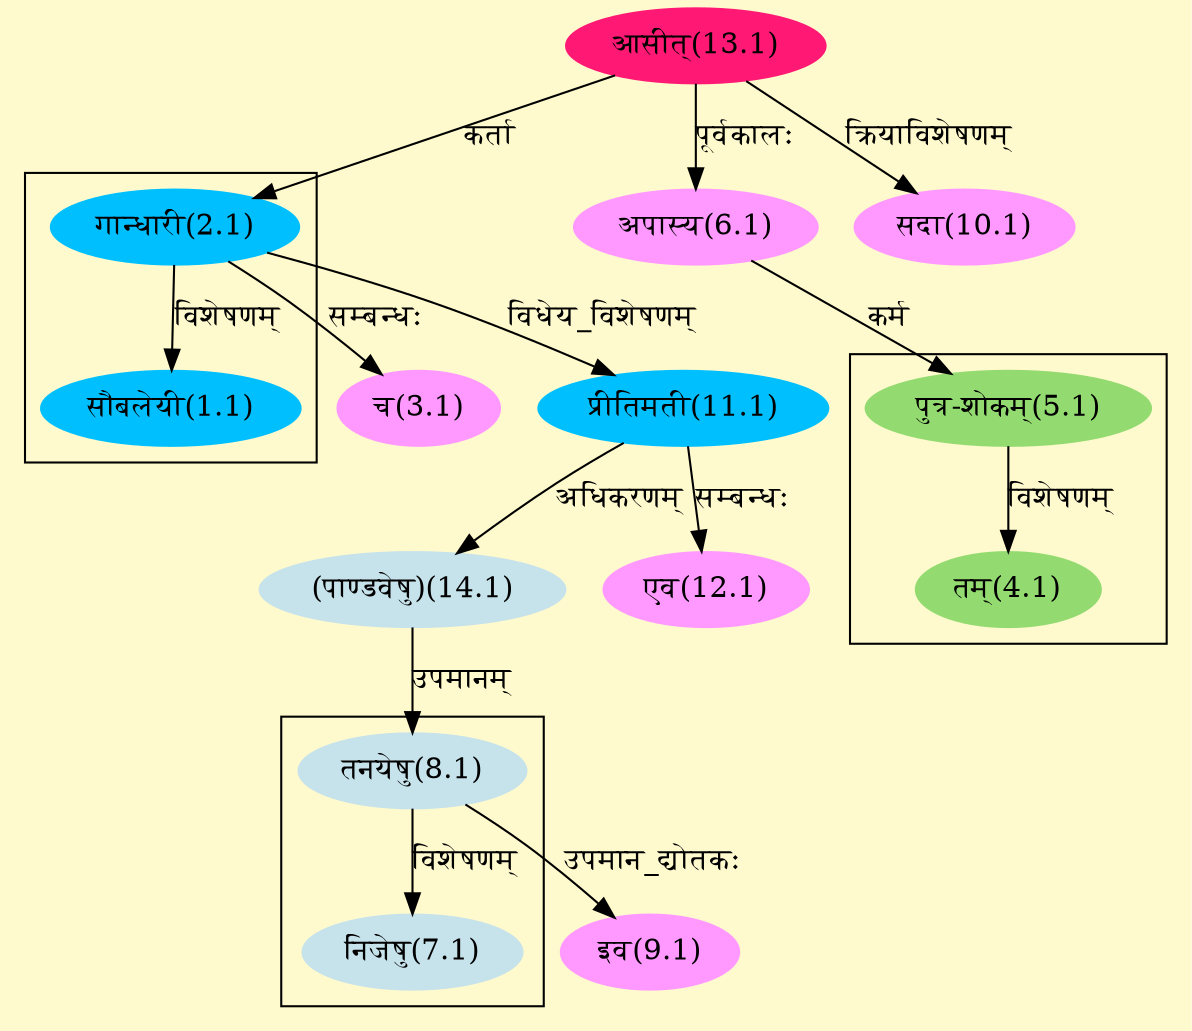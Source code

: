 digraph G{
rankdir=BT;
 compound=true;
 bgcolor="lemonchiffon1";

subgraph cluster_1{
Node1_1 [style=filled, color="#00BFFF" label = "सौबलेयी(1.1)"]
Node2_1 [style=filled, color="#00BFFF" label = "गान्धारी(2.1)"]

}

subgraph cluster_2{
Node4_1 [style=filled, color="#93DB70" label = "तम्(4.1)"]
Node5_1 [style=filled, color="#93DB70" label = "पुत्र-शोकम्(5.1)"]

}

subgraph cluster_3{
Node7_1 [style=filled, color="#C6E2EB" label = "निजेषु(7.1)"]
Node8_1 [style=filled, color="#C6E2EB" label = "तनयेषु(8.1)"]

}
Node2_1 [style=filled, color="#00BFFF" label = "गान्धारी(2.1)"]
Node13_1 [style=filled, color="#FF1975" label = "आसीत्(13.1)"]
Node3_1 [style=filled, color="#FF99FF" label = "च(3.1)"]
Node5_1 [style=filled, color="#93DB70" label = "पुत्र-शोकम्(5.1)"]
Node6_1 [style=filled, color="#FF99FF" label = "अपास्य(6.1)"]
Node8_1 [style=filled, color="#C6E2EB" label = "तनयेषु(8.1)"]
Node14_1 [style=filled, color="#C6E2EB" label = "(पाण्डवेषु)(14.1)"]
Node9_1 [style=filled, color="#FF99FF" label = "इव(9.1)"]
Node10_1 [style=filled, color="#FF99FF" label = "सदा(10.1)"]
Node11_1 [style=filled, color="#00BFFF" label = "प्रीतिमती(11.1)"]
Node12_1 [style=filled, color="#FF99FF" label = "एव(12.1)"]
/* Start of Relations section */

Node1_1 -> Node2_1 [  label="विशेषणम्"  dir="back" ]
Node2_1 -> Node13_1 [  label="कर्ता"  dir="back" ]
Node3_1 -> Node2_1 [  label="सम्बन्धः"  dir="back" ]
Node4_1 -> Node5_1 [  label="विशेषणम्"  dir="back" ]
Node5_1 -> Node6_1 [  label="कर्म"  dir="back" ]
Node6_1 -> Node13_1 [  label="पूर्वकालः"  dir="back" ]
Node7_1 -> Node8_1 [  label="विशेषणम्"  dir="back" ]
Node8_1 -> Node14_1 [  label="उपमानम्"  dir="back" ]
Node9_1 -> Node8_1 [  label="उपमान_द्योतकः"  dir="back" ]
Node10_1 -> Node13_1 [  label="क्रियाविशेषणम्"  dir="back" ]
Node11_1 -> Node2_1 [  label="विधेय_विशेषणम्"  dir="back" ]
Node12_1 -> Node11_1 [  label="सम्बन्धः"  dir="back" ]
Node14_1 -> Node11_1 [  label="अधिकरणम्"  dir="back" ]
}
